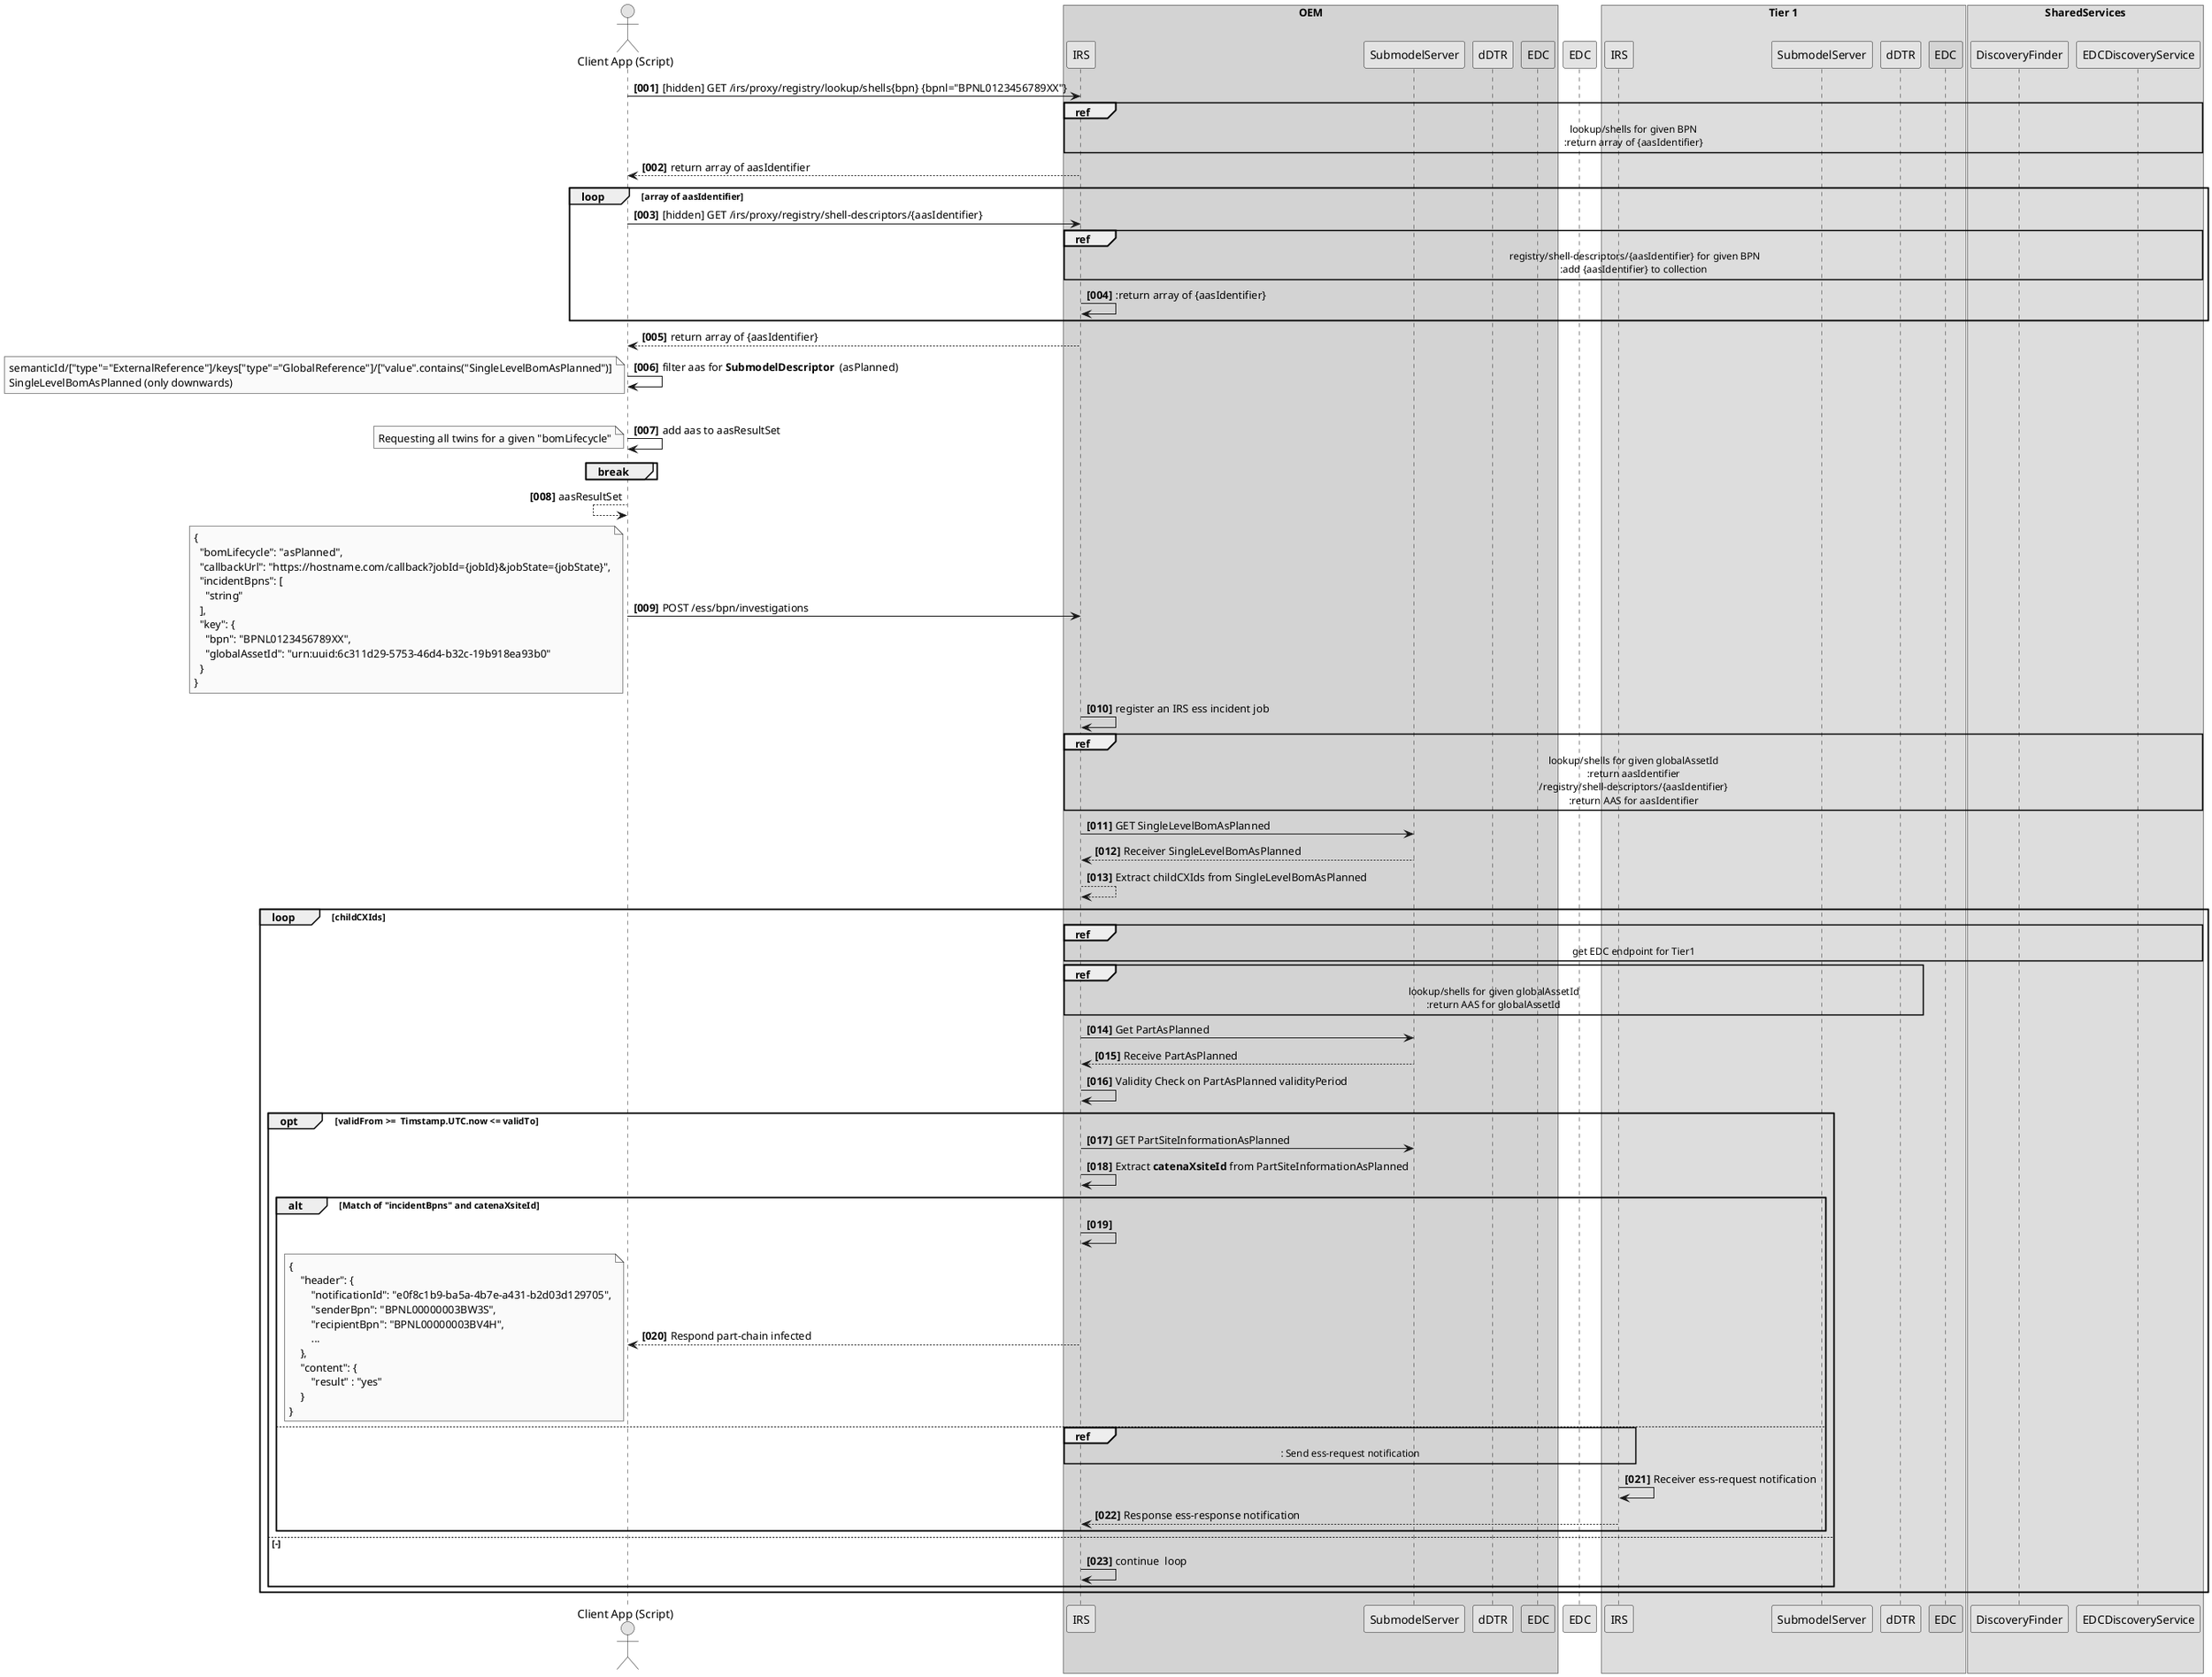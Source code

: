 @startuml
skinparam monochrome true
skinparam shadowing false
skinparam defaultFontName "Architects daughter"

autonumber "<b>[000]"

actor "Client App (Script)" as Client

box "OEM" #LightGrey
    participant IRS as IRS
    participant SubmodelServer as SubmodelServer
    participant dDTR as dDTR
    participant EDC as EDC #99FF99
end box

participant EDC as EDCTier1

box "Tier 1"
     participant IRS as IRSTier1
     participant SubmodelServer as SubmodelServerTier1
     participant dDTR as dDTRTier1
     participant EDC as EDCConsumerTier1 #99FF99
end box

box SharedServices
    participant DiscoveryFinder as DiscoveryFinder
    participant EDCDiscoveryService as EDCDiscoveryService
end box


    Client -> IRS : [hidden] GET /irs/proxy/registry/lookup/shells{bpn} {bpnl="BPNL0123456789XX"}

    ref over IRS, DiscoveryFinder, EDCDiscoveryService, EDC, dDTR
        lookup/shells for given BPN
        :return array of {aasIdentifier}
    end
    Client <-- IRS :return array of aasIdentifier


loop array of aasIdentifier
    Client -> IRS : [hidden] GET /irs/proxy/registry/shell-descriptors/{aasIdentifier}
    ref over IRS, DiscoveryFinder, EDCDiscoveryService, EDC, dDTR
         registry/shell-descriptors/{aasIdentifier} for given BPN
        :add {aasIdentifier} to collection
    end
    IRS -> IRS : :return array of {aasIdentifier}
end loop

    Client <-- IRS : return array of {aasIdentifier}

    Client -> Client :  filter aas for **SubmodelDescriptor**  (asPlanned)

    opt aas is asPlanned
        note left
               semanticId/["type"="ExternalReference"]/keys["type"="GlobalReference"]/["value".contains("SingleLevelBomAsPlanned")]
               SingleLevelBomAsPlanned (only downwards)
         end note
         Client -> Client : add aas to aasResultSet
         note left
                     Requesting all twins for a given "bomLifecycle"
              end note
       else
            break
    end opt

    Client <-- Client : aasResultSet




Client -> IRS : POST /ess/bpn/investigations
note left
    {
      "bomLifecycle": "asPlanned",
      "callbackUrl": "https://hostname.com/callback?jobId={jobId}&jobState={jobState}",
      "incidentBpns": [
        "string"
      ],
      "key": {
        "bpn": "BPNL0123456789XX",
        "globalAssetId": "urn:uuid:6c311d29-5753-46d4-b32c-19b918ea93b0"
      }
    }
end note
IRS -> IRS : register an IRS ess incident job

ref over IRS, DiscoveryFinder, EDCDiscoveryService, EDC, dDTR
    lookup/shells for given globalAssetId
    :return aasIdentifier
    /registry/shell-descriptors/{aasIdentifier}
    :return AAS for aasIdentifier
end
IRS -> SubmodelServer : GET SingleLevelBomAsPlanned
IRS <-- SubmodelServer : Receiver SingleLevelBomAsPlanned
IRS --> IRS : Extract childCXIds from SingleLevelBomAsPlanned

loop  childCXIds

    ref over IRS, DiscoveryFinder, EDCDiscoveryService
        get EDC endpoint for Tier1
    end
    ref over IRS, EDCTier1, dDTRTier1
        lookup/shells for given globalAssetId
        :return AAS for globalAssetId
    end
    IRS -> SubmodelServer : Get PartAsPlanned
    IRS <-- SubmodelServer : Receive PartAsPlanned
    IRS -> IRS: Validity Check on PartAsPlanned validityPeriod

    opt validFrom >=  Timstamp.UTC.now <= validTo
        IRS -> SubmodelServer : GET PartSiteInformationAsPlanned
        IRS -> IRS : Extract **catenaXsiteId** from PartSiteInformationAsPlanned

        alt Match of "incidentBpns" and catenaXsiteId
            IRS -> IRS:
            Client <-- IRS: Respond part-chain infected
            note left
                    {
                        "header": {
                            "notificationId": "e0f8c1b9-ba5a-4b7e-a431-b2d03d129705",
                            "senderBpn": "BPNL00000003BW3S",
                            "recipientBpn": "BPNL00000003BV4H",
                            ...
                        },
                        "content": {
                            "result" : "yes"
                        }
                    }
              end note
         else
            ref over IRS, IRSTier1
                : Send ess-request notification
            end ref
            IRSTier1 -> IRSTier1 : Receiver ess-request notification

            IRS <-- IRSTier1: Response ess-response notification
        end
    else -
        IRS -> IRS: continue  loop
    end
end loop

@enduml